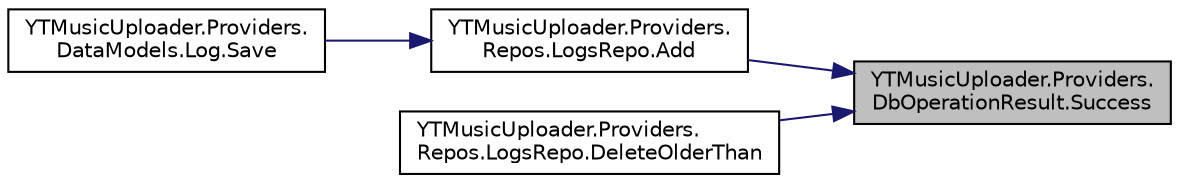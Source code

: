 digraph "YTMusicUploader.Providers.DbOperationResult.Success"
{
 // LATEX_PDF_SIZE
  edge [fontname="Helvetica",fontsize="10",labelfontname="Helvetica",labelfontsize="10"];
  node [fontname="Helvetica",fontsize="10",shape=record];
  rankdir="RL";
  Node1 [label="YTMusicUploader.Providers.\lDbOperationResult.Success",height=0.2,width=0.4,color="black", fillcolor="grey75", style="filled", fontcolor="black",tooltip="Database process execution and query result object for 'success'. Contains the time taken to perform ..."];
  Node1 -> Node2 [dir="back",color="midnightblue",fontsize="10",style="solid",fontname="Helvetica"];
  Node2 [label="YTMusicUploader.Providers.\lRepos.LogsRepo.Add",height=0.2,width=0.4,color="black", fillcolor="white", style="filled",URL="$df/d6a/class_y_t_music_uploader_1_1_providers_1_1_repos_1_1_logs_repo.html#a7467ef5e68e708b160cfd3efac2f5f76",tooltip="Adds the log to the databse"];
  Node2 -> Node3 [dir="back",color="midnightblue",fontsize="10",style="solid",fontname="Helvetica"];
  Node3 [label="YTMusicUploader.Providers.\lDataModels.Log.Save",height=0.2,width=0.4,color="black", fillcolor="white", style="filled",URL="$d5/dc7/class_y_t_music_uploader_1_1_providers_1_1_data_models_1_1_log.html#ad5d3bb5eae4d148dfc43511f099cd172",tooltip="Adds to the log to the database"];
  Node1 -> Node4 [dir="back",color="midnightblue",fontsize="10",style="solid",fontname="Helvetica"];
  Node4 [label="YTMusicUploader.Providers.\lRepos.LogsRepo.DeleteOlderThan",height=0.2,width=0.4,color="black", fillcolor="white", style="filled",URL="$df/d6a/class_y_t_music_uploader_1_1_providers_1_1_repos_1_1_logs_repo.html#abad6b4c98cebf46a2b12bb9324354e4b",tooltip="Deletes logs older than a particular date from the databae"];
}
